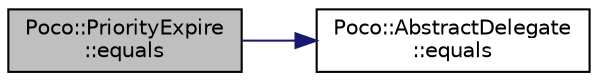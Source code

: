 digraph "Poco::PriorityExpire::equals"
{
 // LATEX_PDF_SIZE
  edge [fontname="Helvetica",fontsize="10",labelfontname="Helvetica",labelfontsize="10"];
  node [fontname="Helvetica",fontsize="10",shape=record];
  rankdir="LR";
  Node1 [label="Poco::PriorityExpire\l::equals",height=0.2,width=0.4,color="black", fillcolor="grey75", style="filled", fontcolor="black",tooltip=" "];
  Node1 -> Node2 [color="midnightblue",fontsize="10",style="solid",fontname="Helvetica"];
  Node2 [label="Poco::AbstractDelegate\l::equals",height=0.2,width=0.4,color="black", fillcolor="white", style="filled",URL="$classPoco_1_1AbstractDelegate.html#a405a001017c3a763b81968ab2e3eb793",tooltip=" "];
}
